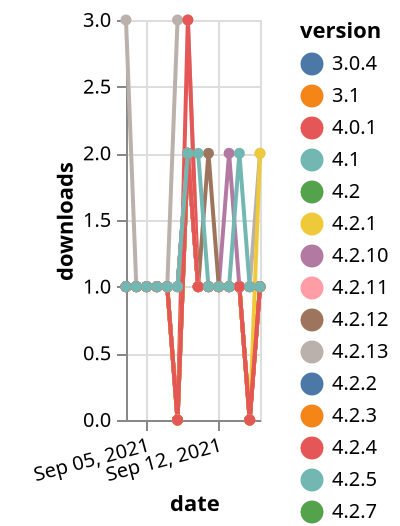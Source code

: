 {"$schema": "https://vega.github.io/schema/vega-lite/v5.json", "description": "A simple bar chart with embedded data.", "data": {"values": [{"date": "2021-09-03", "total": 154, "delta": 1, "version": "4.2.2"}, {"date": "2021-09-04", "total": 155, "delta": 1, "version": "4.2.2"}, {"date": "2021-09-05", "total": 156, "delta": 1, "version": "4.2.2"}, {"date": "2021-09-06", "total": 157, "delta": 1, "version": "4.2.2"}, {"date": "2021-09-07", "total": 158, "delta": 1, "version": "4.2.2"}, {"date": "2021-09-08", "total": 158, "delta": 0, "version": "4.2.2"}, {"date": "2021-09-09", "total": 160, "delta": 2, "version": "4.2.2"}, {"date": "2021-09-10", "total": 161, "delta": 1, "version": "4.2.2"}, {"date": "2021-09-11", "total": 162, "delta": 1, "version": "4.2.2"}, {"date": "2021-09-12", "total": 163, "delta": 1, "version": "4.2.2"}, {"date": "2021-09-13", "total": 164, "delta": 1, "version": "4.2.2"}, {"date": "2021-09-14", "total": 165, "delta": 1, "version": "4.2.2"}, {"date": "2021-09-15", "total": 165, "delta": 0, "version": "4.2.2"}, {"date": "2021-09-16", "total": 166, "delta": 1, "version": "4.2.2"}, {"date": "2021-09-03", "total": 149, "delta": 1, "version": "4.2"}, {"date": "2021-09-04", "total": 150, "delta": 1, "version": "4.2"}, {"date": "2021-09-05", "total": 151, "delta": 1, "version": "4.2"}, {"date": "2021-09-06", "total": 152, "delta": 1, "version": "4.2"}, {"date": "2021-09-07", "total": 153, "delta": 1, "version": "4.2"}, {"date": "2021-09-08", "total": 154, "delta": 1, "version": "4.2"}, {"date": "2021-09-09", "total": 156, "delta": 2, "version": "4.2"}, {"date": "2021-09-10", "total": 157, "delta": 1, "version": "4.2"}, {"date": "2021-09-11", "total": 158, "delta": 1, "version": "4.2"}, {"date": "2021-09-12", "total": 159, "delta": 1, "version": "4.2"}, {"date": "2021-09-13", "total": 160, "delta": 1, "version": "4.2"}, {"date": "2021-09-14", "total": 161, "delta": 1, "version": "4.2"}, {"date": "2021-09-15", "total": 162, "delta": 1, "version": "4.2"}, {"date": "2021-09-16", "total": 163, "delta": 1, "version": "4.2"}, {"date": "2021-09-03", "total": 151, "delta": 3, "version": "4.2.13"}, {"date": "2021-09-04", "total": 152, "delta": 1, "version": "4.2.13"}, {"date": "2021-09-05", "total": 153, "delta": 1, "version": "4.2.13"}, {"date": "2021-09-06", "total": 154, "delta": 1, "version": "4.2.13"}, {"date": "2021-09-07", "total": 155, "delta": 1, "version": "4.2.13"}, {"date": "2021-09-08", "total": 158, "delta": 3, "version": "4.2.13"}, {"date": "2021-09-09", "total": 161, "delta": 3, "version": "4.2.13"}, {"date": "2021-09-10", "total": 162, "delta": 1, "version": "4.2.13"}, {"date": "2021-09-11", "total": 163, "delta": 1, "version": "4.2.13"}, {"date": "2021-09-12", "total": 164, "delta": 1, "version": "4.2.13"}, {"date": "2021-09-13", "total": 165, "delta": 1, "version": "4.2.13"}, {"date": "2021-09-14", "total": 166, "delta": 1, "version": "4.2.13"}, {"date": "2021-09-15", "total": 167, "delta": 1, "version": "4.2.13"}, {"date": "2021-09-16", "total": 169, "delta": 2, "version": "4.2.13"}, {"date": "2021-09-03", "total": 171, "delta": 1, "version": "4.2.9"}, {"date": "2021-09-04", "total": 172, "delta": 1, "version": "4.2.9"}, {"date": "2021-09-05", "total": 173, "delta": 1, "version": "4.2.9"}, {"date": "2021-09-06", "total": 174, "delta": 1, "version": "4.2.9"}, {"date": "2021-09-07", "total": 175, "delta": 1, "version": "4.2.9"}, {"date": "2021-09-08", "total": 175, "delta": 0, "version": "4.2.9"}, {"date": "2021-09-09", "total": 177, "delta": 2, "version": "4.2.9"}, {"date": "2021-09-10", "total": 178, "delta": 1, "version": "4.2.9"}, {"date": "2021-09-11", "total": 179, "delta": 1, "version": "4.2.9"}, {"date": "2021-09-12", "total": 180, "delta": 1, "version": "4.2.9"}, {"date": "2021-09-13", "total": 181, "delta": 1, "version": "4.2.9"}, {"date": "2021-09-14", "total": 182, "delta": 1, "version": "4.2.9"}, {"date": "2021-09-15", "total": 182, "delta": 0, "version": "4.2.9"}, {"date": "2021-09-16", "total": 183, "delta": 1, "version": "4.2.9"}, {"date": "2021-09-03", "total": 222, "delta": 1, "version": "3.0.4"}, {"date": "2021-09-04", "total": 223, "delta": 1, "version": "3.0.4"}, {"date": "2021-09-05", "total": 224, "delta": 1, "version": "3.0.4"}, {"date": "2021-09-06", "total": 225, "delta": 1, "version": "3.0.4"}, {"date": "2021-09-07", "total": 226, "delta": 1, "version": "3.0.4"}, {"date": "2021-09-08", "total": 227, "delta": 1, "version": "3.0.4"}, {"date": "2021-09-09", "total": 229, "delta": 2, "version": "3.0.4"}, {"date": "2021-09-10", "total": 230, "delta": 1, "version": "3.0.4"}, {"date": "2021-09-11", "total": 231, "delta": 1, "version": "3.0.4"}, {"date": "2021-09-12", "total": 232, "delta": 1, "version": "3.0.4"}, {"date": "2021-09-13", "total": 233, "delta": 1, "version": "3.0.4"}, {"date": "2021-09-14", "total": 234, "delta": 1, "version": "3.0.4"}, {"date": "2021-09-15", "total": 235, "delta": 1, "version": "3.0.4"}, {"date": "2021-09-16", "total": 236, "delta": 1, "version": "3.0.4"}, {"date": "2021-09-03", "total": 141, "delta": 1, "version": "4.2.8"}, {"date": "2021-09-04", "total": 142, "delta": 1, "version": "4.2.8"}, {"date": "2021-09-05", "total": 143, "delta": 1, "version": "4.2.8"}, {"date": "2021-09-06", "total": 144, "delta": 1, "version": "4.2.8"}, {"date": "2021-09-07", "total": 145, "delta": 1, "version": "4.2.8"}, {"date": "2021-09-08", "total": 145, "delta": 0, "version": "4.2.8"}, {"date": "2021-09-09", "total": 147, "delta": 2, "version": "4.2.8"}, {"date": "2021-09-10", "total": 148, "delta": 1, "version": "4.2.8"}, {"date": "2021-09-11", "total": 149, "delta": 1, "version": "4.2.8"}, {"date": "2021-09-12", "total": 150, "delta": 1, "version": "4.2.8"}, {"date": "2021-09-13", "total": 151, "delta": 1, "version": "4.2.8"}, {"date": "2021-09-14", "total": 152, "delta": 1, "version": "4.2.8"}, {"date": "2021-09-15", "total": 152, "delta": 0, "version": "4.2.8"}, {"date": "2021-09-16", "total": 153, "delta": 1, "version": "4.2.8"}, {"date": "2021-09-03", "total": 153, "delta": 1, "version": "4.2.7"}, {"date": "2021-09-04", "total": 154, "delta": 1, "version": "4.2.7"}, {"date": "2021-09-05", "total": 155, "delta": 1, "version": "4.2.7"}, {"date": "2021-09-06", "total": 156, "delta": 1, "version": "4.2.7"}, {"date": "2021-09-07", "total": 157, "delta": 1, "version": "4.2.7"}, {"date": "2021-09-08", "total": 157, "delta": 0, "version": "4.2.7"}, {"date": "2021-09-09", "total": 159, "delta": 2, "version": "4.2.7"}, {"date": "2021-09-10", "total": 160, "delta": 1, "version": "4.2.7"}, {"date": "2021-09-11", "total": 161, "delta": 1, "version": "4.2.7"}, {"date": "2021-09-12", "total": 162, "delta": 1, "version": "4.2.7"}, {"date": "2021-09-13", "total": 163, "delta": 1, "version": "4.2.7"}, {"date": "2021-09-14", "total": 164, "delta": 1, "version": "4.2.7"}, {"date": "2021-09-15", "total": 164, "delta": 0, "version": "4.2.7"}, {"date": "2021-09-16", "total": 165, "delta": 1, "version": "4.2.7"}, {"date": "2021-09-03", "total": 195, "delta": 1, "version": "4.2.4"}, {"date": "2021-09-04", "total": 196, "delta": 1, "version": "4.2.4"}, {"date": "2021-09-05", "total": 197, "delta": 1, "version": "4.2.4"}, {"date": "2021-09-06", "total": 198, "delta": 1, "version": "4.2.4"}, {"date": "2021-09-07", "total": 199, "delta": 1, "version": "4.2.4"}, {"date": "2021-09-08", "total": 199, "delta": 0, "version": "4.2.4"}, {"date": "2021-09-09", "total": 202, "delta": 3, "version": "4.2.4"}, {"date": "2021-09-10", "total": 203, "delta": 1, "version": "4.2.4"}, {"date": "2021-09-11", "total": 204, "delta": 1, "version": "4.2.4"}, {"date": "2021-09-12", "total": 205, "delta": 1, "version": "4.2.4"}, {"date": "2021-09-13", "total": 206, "delta": 1, "version": "4.2.4"}, {"date": "2021-09-14", "total": 207, "delta": 1, "version": "4.2.4"}, {"date": "2021-09-15", "total": 207, "delta": 0, "version": "4.2.4"}, {"date": "2021-09-16", "total": 208, "delta": 1, "version": "4.2.4"}, {"date": "2021-09-03", "total": 219, "delta": 1, "version": "3.1"}, {"date": "2021-09-04", "total": 220, "delta": 1, "version": "3.1"}, {"date": "2021-09-05", "total": 221, "delta": 1, "version": "3.1"}, {"date": "2021-09-06", "total": 222, "delta": 1, "version": "3.1"}, {"date": "2021-09-07", "total": 223, "delta": 1, "version": "3.1"}, {"date": "2021-09-08", "total": 224, "delta": 1, "version": "3.1"}, {"date": "2021-09-09", "total": 226, "delta": 2, "version": "3.1"}, {"date": "2021-09-10", "total": 227, "delta": 1, "version": "3.1"}, {"date": "2021-09-11", "total": 228, "delta": 1, "version": "3.1"}, {"date": "2021-09-12", "total": 229, "delta": 1, "version": "3.1"}, {"date": "2021-09-13", "total": 230, "delta": 1, "version": "3.1"}, {"date": "2021-09-14", "total": 231, "delta": 1, "version": "3.1"}, {"date": "2021-09-15", "total": 232, "delta": 1, "version": "3.1"}, {"date": "2021-09-16", "total": 233, "delta": 1, "version": "3.1"}, {"date": "2021-09-03", "total": 392, "delta": 1, "version": "4.2.5"}, {"date": "2021-09-04", "total": 393, "delta": 1, "version": "4.2.5"}, {"date": "2021-09-05", "total": 394, "delta": 1, "version": "4.2.5"}, {"date": "2021-09-06", "total": 395, "delta": 1, "version": "4.2.5"}, {"date": "2021-09-07", "total": 396, "delta": 1, "version": "4.2.5"}, {"date": "2021-09-08", "total": 396, "delta": 0, "version": "4.2.5"}, {"date": "2021-09-09", "total": 398, "delta": 2, "version": "4.2.5"}, {"date": "2021-09-10", "total": 399, "delta": 1, "version": "4.2.5"}, {"date": "2021-09-11", "total": 400, "delta": 1, "version": "4.2.5"}, {"date": "2021-09-12", "total": 401, "delta": 1, "version": "4.2.5"}, {"date": "2021-09-13", "total": 402, "delta": 1, "version": "4.2.5"}, {"date": "2021-09-14", "total": 403, "delta": 1, "version": "4.2.5"}, {"date": "2021-09-15", "total": 404, "delta": 1, "version": "4.2.5"}, {"date": "2021-09-16", "total": 405, "delta": 1, "version": "4.2.5"}, {"date": "2021-09-03", "total": 145, "delta": 1, "version": "4.2.10"}, {"date": "2021-09-04", "total": 146, "delta": 1, "version": "4.2.10"}, {"date": "2021-09-05", "total": 147, "delta": 1, "version": "4.2.10"}, {"date": "2021-09-06", "total": 148, "delta": 1, "version": "4.2.10"}, {"date": "2021-09-07", "total": 149, "delta": 1, "version": "4.2.10"}, {"date": "2021-09-08", "total": 150, "delta": 1, "version": "4.2.10"}, {"date": "2021-09-09", "total": 152, "delta": 2, "version": "4.2.10"}, {"date": "2021-09-10", "total": 153, "delta": 1, "version": "4.2.10"}, {"date": "2021-09-11", "total": 154, "delta": 1, "version": "4.2.10"}, {"date": "2021-09-12", "total": 155, "delta": 1, "version": "4.2.10"}, {"date": "2021-09-13", "total": 157, "delta": 2, "version": "4.2.10"}, {"date": "2021-09-14", "total": 158, "delta": 1, "version": "4.2.10"}, {"date": "2021-09-15", "total": 159, "delta": 1, "version": "4.2.10"}, {"date": "2021-09-16", "total": 160, "delta": 1, "version": "4.2.10"}, {"date": "2021-09-03", "total": 223, "delta": 1, "version": "4.2.1"}, {"date": "2021-09-04", "total": 224, "delta": 1, "version": "4.2.1"}, {"date": "2021-09-05", "total": 225, "delta": 1, "version": "4.2.1"}, {"date": "2021-09-06", "total": 226, "delta": 1, "version": "4.2.1"}, {"date": "2021-09-07", "total": 227, "delta": 1, "version": "4.2.1"}, {"date": "2021-09-08", "total": 227, "delta": 0, "version": "4.2.1"}, {"date": "2021-09-09", "total": 229, "delta": 2, "version": "4.2.1"}, {"date": "2021-09-10", "total": 230, "delta": 1, "version": "4.2.1"}, {"date": "2021-09-11", "total": 231, "delta": 1, "version": "4.2.1"}, {"date": "2021-09-12", "total": 232, "delta": 1, "version": "4.2.1"}, {"date": "2021-09-13", "total": 233, "delta": 1, "version": "4.2.1"}, {"date": "2021-09-14", "total": 234, "delta": 1, "version": "4.2.1"}, {"date": "2021-09-15", "total": 234, "delta": 0, "version": "4.2.1"}, {"date": "2021-09-16", "total": 236, "delta": 2, "version": "4.2.1"}, {"date": "2021-09-03", "total": 210, "delta": 1, "version": "4.2.12"}, {"date": "2021-09-04", "total": 211, "delta": 1, "version": "4.2.12"}, {"date": "2021-09-05", "total": 212, "delta": 1, "version": "4.2.12"}, {"date": "2021-09-06", "total": 213, "delta": 1, "version": "4.2.12"}, {"date": "2021-09-07", "total": 214, "delta": 1, "version": "4.2.12"}, {"date": "2021-09-08", "total": 215, "delta": 1, "version": "4.2.12"}, {"date": "2021-09-09", "total": 217, "delta": 2, "version": "4.2.12"}, {"date": "2021-09-10", "total": 218, "delta": 1, "version": "4.2.12"}, {"date": "2021-09-11", "total": 220, "delta": 2, "version": "4.2.12"}, {"date": "2021-09-12", "total": 221, "delta": 1, "version": "4.2.12"}, {"date": "2021-09-13", "total": 222, "delta": 1, "version": "4.2.12"}, {"date": "2021-09-14", "total": 223, "delta": 1, "version": "4.2.12"}, {"date": "2021-09-15", "total": 224, "delta": 1, "version": "4.2.12"}, {"date": "2021-09-16", "total": 225, "delta": 1, "version": "4.2.12"}, {"date": "2021-09-03", "total": 213, "delta": 1, "version": "4.2.3"}, {"date": "2021-09-04", "total": 214, "delta": 1, "version": "4.2.3"}, {"date": "2021-09-05", "total": 215, "delta": 1, "version": "4.2.3"}, {"date": "2021-09-06", "total": 216, "delta": 1, "version": "4.2.3"}, {"date": "2021-09-07", "total": 217, "delta": 1, "version": "4.2.3"}, {"date": "2021-09-08", "total": 217, "delta": 0, "version": "4.2.3"}, {"date": "2021-09-09", "total": 219, "delta": 2, "version": "4.2.3"}, {"date": "2021-09-10", "total": 220, "delta": 1, "version": "4.2.3"}, {"date": "2021-09-11", "total": 221, "delta": 1, "version": "4.2.3"}, {"date": "2021-09-12", "total": 222, "delta": 1, "version": "4.2.3"}, {"date": "2021-09-13", "total": 223, "delta": 1, "version": "4.2.3"}, {"date": "2021-09-14", "total": 224, "delta": 1, "version": "4.2.3"}, {"date": "2021-09-15", "total": 224, "delta": 0, "version": "4.2.3"}, {"date": "2021-09-16", "total": 225, "delta": 1, "version": "4.2.3"}, {"date": "2021-09-03", "total": 132, "delta": 1, "version": "4.2.11"}, {"date": "2021-09-04", "total": 133, "delta": 1, "version": "4.2.11"}, {"date": "2021-09-05", "total": 134, "delta": 1, "version": "4.2.11"}, {"date": "2021-09-06", "total": 135, "delta": 1, "version": "4.2.11"}, {"date": "2021-09-07", "total": 136, "delta": 1, "version": "4.2.11"}, {"date": "2021-09-08", "total": 137, "delta": 1, "version": "4.2.11"}, {"date": "2021-09-09", "total": 139, "delta": 2, "version": "4.2.11"}, {"date": "2021-09-10", "total": 140, "delta": 1, "version": "4.2.11"}, {"date": "2021-09-11", "total": 141, "delta": 1, "version": "4.2.11"}, {"date": "2021-09-12", "total": 142, "delta": 1, "version": "4.2.11"}, {"date": "2021-09-13", "total": 143, "delta": 1, "version": "4.2.11"}, {"date": "2021-09-14", "total": 144, "delta": 1, "version": "4.2.11"}, {"date": "2021-09-15", "total": 145, "delta": 1, "version": "4.2.11"}, {"date": "2021-09-16", "total": 146, "delta": 1, "version": "4.2.11"}, {"date": "2021-09-03", "total": 193, "delta": 1, "version": "4.0.1"}, {"date": "2021-09-04", "total": 194, "delta": 1, "version": "4.0.1"}, {"date": "2021-09-05", "total": 195, "delta": 1, "version": "4.0.1"}, {"date": "2021-09-06", "total": 196, "delta": 1, "version": "4.0.1"}, {"date": "2021-09-07", "total": 197, "delta": 1, "version": "4.0.1"}, {"date": "2021-09-08", "total": 197, "delta": 0, "version": "4.0.1"}, {"date": "2021-09-09", "total": 199, "delta": 2, "version": "4.0.1"}, {"date": "2021-09-10", "total": 200, "delta": 1, "version": "4.0.1"}, {"date": "2021-09-11", "total": 201, "delta": 1, "version": "4.0.1"}, {"date": "2021-09-12", "total": 202, "delta": 1, "version": "4.0.1"}, {"date": "2021-09-13", "total": 203, "delta": 1, "version": "4.0.1"}, {"date": "2021-09-14", "total": 204, "delta": 1, "version": "4.0.1"}, {"date": "2021-09-15", "total": 204, "delta": 0, "version": "4.0.1"}, {"date": "2021-09-16", "total": 205, "delta": 1, "version": "4.0.1"}, {"date": "2021-09-03", "total": 288, "delta": 1, "version": "4.1"}, {"date": "2021-09-04", "total": 289, "delta": 1, "version": "4.1"}, {"date": "2021-09-05", "total": 290, "delta": 1, "version": "4.1"}, {"date": "2021-09-06", "total": 291, "delta": 1, "version": "4.1"}, {"date": "2021-09-07", "total": 292, "delta": 1, "version": "4.1"}, {"date": "2021-09-08", "total": 293, "delta": 1, "version": "4.1"}, {"date": "2021-09-09", "total": 295, "delta": 2, "version": "4.1"}, {"date": "2021-09-10", "total": 297, "delta": 2, "version": "4.1"}, {"date": "2021-09-11", "total": 298, "delta": 1, "version": "4.1"}, {"date": "2021-09-12", "total": 299, "delta": 1, "version": "4.1"}, {"date": "2021-09-13", "total": 300, "delta": 1, "version": "4.1"}, {"date": "2021-09-14", "total": 302, "delta": 2, "version": "4.1"}, {"date": "2021-09-15", "total": 303, "delta": 1, "version": "4.1"}, {"date": "2021-09-16", "total": 304, "delta": 1, "version": "4.1"}]}, "width": "container", "mark": {"type": "line", "point": {"filled": true}}, "encoding": {"x": {"field": "date", "type": "temporal", "timeUnit": "yearmonthdate", "title": "date", "axis": {"labelAngle": -15}}, "y": {"field": "delta", "type": "quantitative", "title": "downloads"}, "color": {"field": "version", "type": "nominal"}, "tooltip": {"field": "delta"}}}